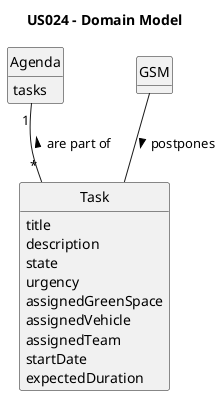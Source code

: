 @startuml
skinparam monochrome true
skinparam packageStyle rectangle
skinparam shadowing false

'left to right direction

skinparam classAttributeIconSize 0

hide circle
hide methods

title US024 - Domain Model

class Agenda{
    tasks
}

class Task{
    title
    description
    state
    urgency
    assignedGreenSpace
    assignedVehicle
    assignedTeam
    startDate
    expectedDuration
}


Task "*" -u- "1" Agenda : "are part of >"
GSM -- Task : "postpones >"
@enduml